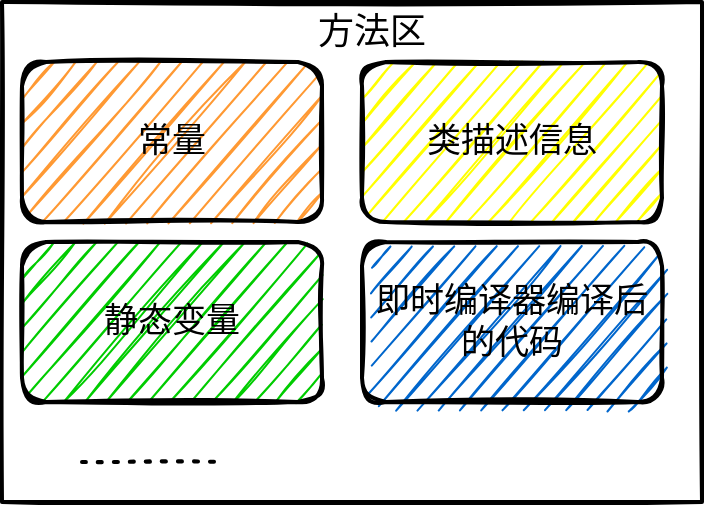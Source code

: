 <mxfile version="15.7.3" type="device"><diagram id="-eFE2LJIRlKmFELX9eIo" name="第 1 页"><mxGraphModel dx="1106" dy="835" grid="0" gridSize="10" guides="1" tooltips="1" connect="1" arrows="1" fold="1" page="1" pageScale="1" pageWidth="50000" pageHeight="50000" math="0" shadow="0"><root><mxCell id="0"/><mxCell id="1" parent="0"/><mxCell id="0MPAk16P6n6aeAcAUH1h-2" value="" style="rounded=0;whiteSpace=wrap;html=1;sketch=1;strokeWidth=2;" vertex="1" parent="1"><mxGeometry x="330" y="140" width="350" height="250" as="geometry"/></mxCell><mxCell id="0MPAk16P6n6aeAcAUH1h-3" value="&lt;font face=&quot;Ma Shan Zheng&quot; data-font-src=&quot;https://fonts.googleapis.com/css?family=Ma+Shan+Zheng&quot; style=&quot;font-size: 17px&quot;&gt;常量&lt;/font&gt;" style="rounded=1;whiteSpace=wrap;html=1;sketch=1;strokeWidth=2;fillColor=#FF9933;" vertex="1" parent="1"><mxGeometry x="340" y="170" width="150" height="80" as="geometry"/></mxCell><mxCell id="0MPAk16P6n6aeAcAUH1h-5" value="&lt;font style=&quot;font-size: 18px&quot;&gt;方法区&lt;/font&gt;" style="text;html=1;strokeColor=none;fillColor=none;align=center;verticalAlign=middle;whiteSpace=wrap;rounded=0;sketch=1;fontFamily=Ma Shan Zheng;fontSource=https%3A%2F%2Ffonts.googleapis.com%2Fcss%3Ffamily%3DMa%2BShan%2BZheng;" vertex="1" parent="1"><mxGeometry x="485" y="140" width="60" height="30" as="geometry"/></mxCell><mxCell id="0MPAk16P6n6aeAcAUH1h-6" value="&lt;font face=&quot;Ma Shan Zheng&quot; data-font-src=&quot;https://fonts.googleapis.com/css?family=Ma+Shan+Zheng&quot; style=&quot;font-size: 17px&quot;&gt;静态变量&lt;/font&gt;" style="rounded=1;whiteSpace=wrap;html=1;sketch=1;strokeWidth=2;fillColor=#00CC00;" vertex="1" parent="1"><mxGeometry x="340" y="260" width="150" height="80" as="geometry"/></mxCell><mxCell id="0MPAk16P6n6aeAcAUH1h-7" value="&lt;font face=&quot;Ma Shan Zheng&quot; data-font-src=&quot;https://fonts.googleapis.com/css?family=Ma+Shan+Zheng&quot; style=&quot;font-size: 17px&quot;&gt;类描述信息&lt;/font&gt;" style="rounded=1;whiteSpace=wrap;html=1;sketch=1;strokeWidth=2;fillColor=#FFFF00;" vertex="1" parent="1"><mxGeometry x="510" y="170" width="150" height="80" as="geometry"/></mxCell><mxCell id="0MPAk16P6n6aeAcAUH1h-8" value="&lt;font face=&quot;Ma Shan Zheng&quot;&gt;&lt;span style=&quot;font-size: 17px&quot;&gt;即时编译器编译后的代码&lt;/span&gt;&lt;/font&gt;" style="rounded=1;whiteSpace=wrap;html=1;sketch=1;strokeWidth=2;fillColor=#0066CC;" vertex="1" parent="1"><mxGeometry x="510" y="260" width="150" height="80" as="geometry"/></mxCell><mxCell id="0MPAk16P6n6aeAcAUH1h-9" value="" style="endArrow=none;dashed=1;html=1;dashPattern=1 3;strokeWidth=2;rounded=0;sketch=1;fontFamily=Ma Shan Zheng;fontSource=https%3A%2F%2Ffonts.googleapis.com%2Fcss%3Ffamily%3DMa%2BShan%2BZheng;fontSize=17;" edge="1" parent="1"><mxGeometry width="50" height="50" relative="1" as="geometry"><mxPoint x="370" y="370" as="sourcePoint"/><mxPoint x="440" y="370" as="targetPoint"/></mxGeometry></mxCell></root></mxGraphModel></diagram></mxfile>